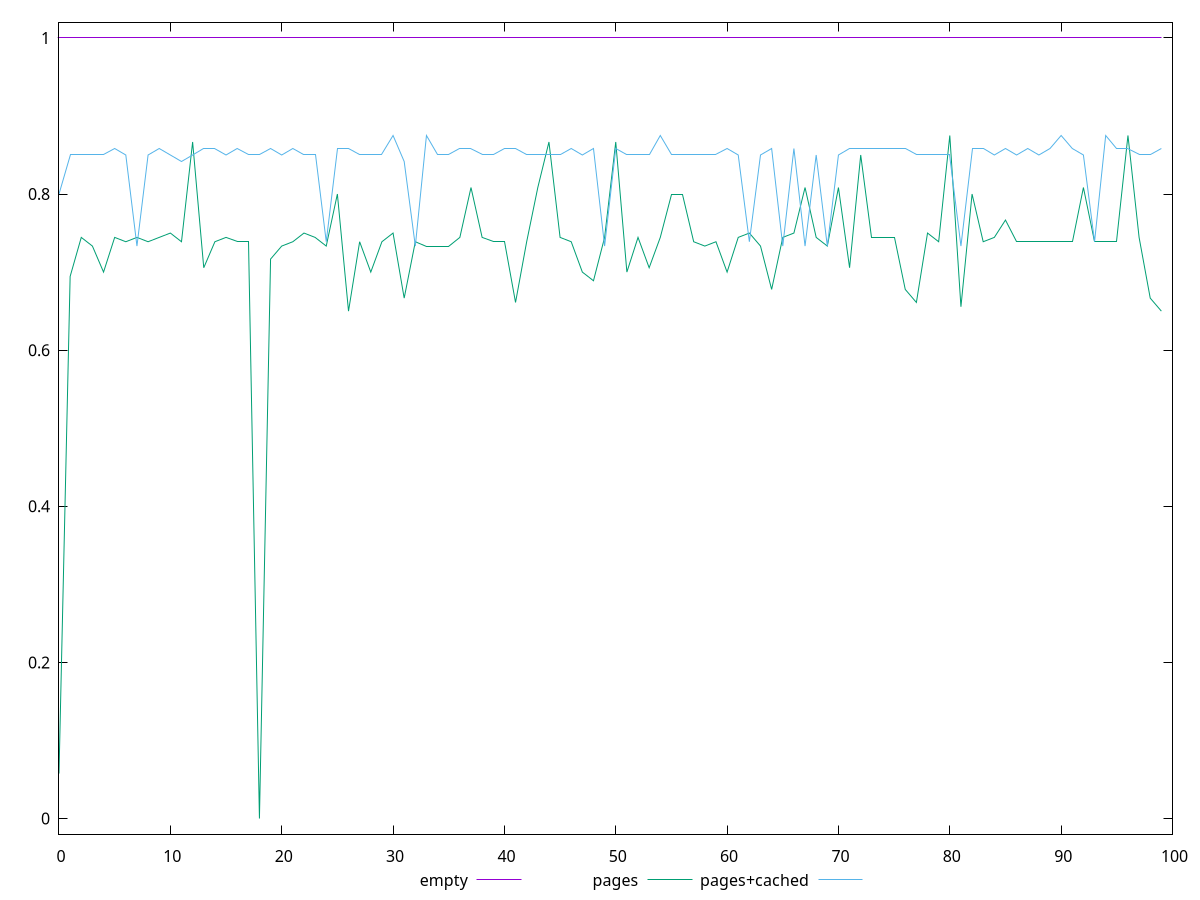 $_empty <<EOF
1
1
1
1
1
1
1
1
1
1
1
1
1
1
1
1
1
1
1
1
1
1
1
1
1
1
1
1
1
1
1
1
1
1
1
1
1
1
1
1
1
1
1
1
1
1
1
1
1
1
1
1
1
1
1
1
1
1
1
1
1
1
1
1
1
1
1
1
1
1
1
1
1
1
1
1
1
1
1
1
1
1
1
1
1
1
1
1
1
1
1
1
1
1
1
1
1
1
1
1
EOF
$_pages <<EOF
0.057647058823529385
0.6944444444444444
0.7444444444444445
0.7333333333333333
0.7
0.7444444444444445
0.7388888888888889
0.7444444444444445
0.7388888888888889
0.7444444444444445
0.75
0.7388888888888889
0.8666666666666667
0.7055555555555556
0.7388888888888889
0.7444444444444445
0.7388888888888889
0.7388888888888889
0
0.7166666666666667
0.7333333333333333
0.7388888888888889
0.75
0.7444444444444445
0.7333333333333333
0.8
0.65
0.7388888888888889
0.7
0.7388888888888889
0.75
0.6666666666666666
0.7388888888888889
0.7333333333333333
0.7333333333333333
0.7333333333333333
0.7444444444444445
0.8083333333333333
0.7444444444444445
0.7388888888888889
0.7388888888888889
0.6611111111111111
0.7388888888888889
0.8083333333333333
0.8666666666666667
0.7444444444444445
0.7388888888888889
0.7
0.6888888888888889
0.7444444444444445
0.8666666666666667
0.7
0.7444444444444445
0.7055555555555556
0.7444444444444445
0.8
0.8
0.7388888888888889
0.7333333333333333
0.7388888888888889
0.7
0.7444444444444445
0.75
0.7333333333333333
0.6777777777777778
0.7444444444444445
0.75
0.8083333333333333
0.7444444444444445
0.7333333333333333
0.8083333333333333
0.7055555555555556
0.85
0.7444444444444445
0.7444444444444445
0.7444444444444445
0.6777777777777778
0.6611111111111111
0.75
0.7388888888888889
0.875
0.6555555555555556
0.8
0.7388888888888889
0.7444444444444445
0.7666666666666666
0.7388888888888889
0.7388888888888889
0.7388888888888889
0.7388888888888889
0.7388888888888889
0.7388888888888889
0.8083333333333333
0.7388888888888889
0.7388888888888889
0.7388888888888889
0.875
0.7444444444444445
0.6666666666666666
0.65
EOF
$_pagesCached <<EOF
0.8
0.85
0.85
0.85
0.85
0.8583333333333334
0.85
0.7333333333333333
0.85
0.8583333333333334
0.85
0.8416666666666667
0.85
0.8583333333333334
0.8583333333333334
0.85
0.8583333333333334
0.85
0.85
0.8583333333333334
0.85
0.8583333333333334
0.85
0.85
0.7388888888888889
0.8583333333333334
0.8583333333333334
0.85
0.85
0.85
0.875
0.8416666666666667
0.7333333333333333
0.875
0.85
0.85
0.8583333333333334
0.8583333333333334
0.85
0.85
0.8583333333333334
0.8583333333333334
0.85
0.85
0.85
0.85
0.8583333333333334
0.85
0.8583333333333334
0.7333333333333333
0.8583333333333334
0.85
0.85
0.85
0.875
0.85
0.85
0.85
0.85
0.85
0.8583333333333334
0.85
0.7388888888888889
0.85
0.8583333333333334
0.7333333333333333
0.8583333333333334
0.7333333333333333
0.85
0.7333333333333333
0.85
0.8583333333333334
0.8583333333333334
0.8583333333333334
0.8583333333333334
0.8583333333333334
0.8583333333333334
0.85
0.85
0.85
0.85
0.7333333333333333
0.8583333333333334
0.8583333333333334
0.85
0.8583333333333334
0.85
0.8583333333333334
0.85
0.8583333333333334
0.875
0.8583333333333334
0.85
0.7388888888888889
0.875
0.8583333333333334
0.8583333333333334
0.85
0.85
0.8583333333333334
EOF
set key outside below
set terminal pngcairo
set output "report_00005_2020-11-02T22-26-11.212Z/uses-http2/uses-http2_empty_pages_pages+cached.png"
set yrange [-0.02:1.02]
plot $_empty title "empty" with line ,$_pages title "pages" with line ,$_pagesCached title "pages+cached" with line ,